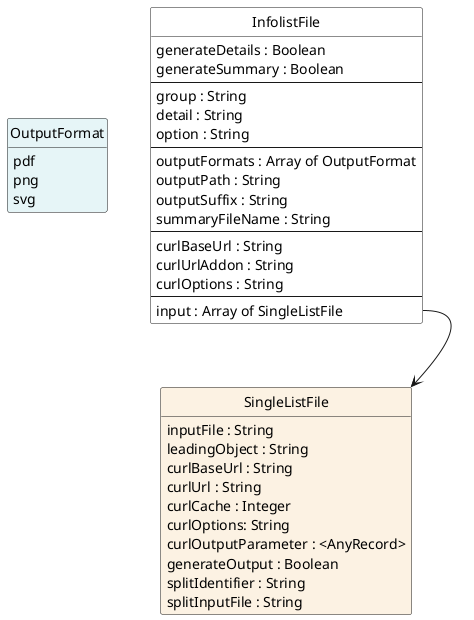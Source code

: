 @startuml
hide circle
hide methods
hide stereotype
show <<Enumeration>> stereotype
skinparam class {
   BackgroundColor<<Enumeration>> #E6F5F7
   BackgroundColor<<Ref>> #FFFFE0
   BackgroundColor<<Pivot>> #FFFFFFF
   BackgroundColor #FCF2E3
}

class OutputFormat <<Enumeration>> {
    pdf
    png
    svg
}

class InfolistFile  <<Pivot>> {
  generateDetails : Boolean 
  generateSummary : Boolean
  --
  group : String
  detail : String
  option : String
  --
  outputFormats : Array of OutputFormat 
  outputPath : String
  outputSuffix : String
  summaryFileName : String
  --
  curlBaseUrl : String
  curlUrlAddon : String 
  curlOptions : String
  --
  input : Array of SingleListFile
}


class SingleListFile {
    inputFile : String
    leadingObject : String
    curlBaseUrl : String
    curlUrl : String
	curlCache : Integer
    curlOptions: String
	curlOutputParameter : <AnyRecord>
	generateOutput : Boolean
    splitIdentifier : String
    splitInputFile : String
}

InfolistFile::input --> SingleListFile

@enduml
